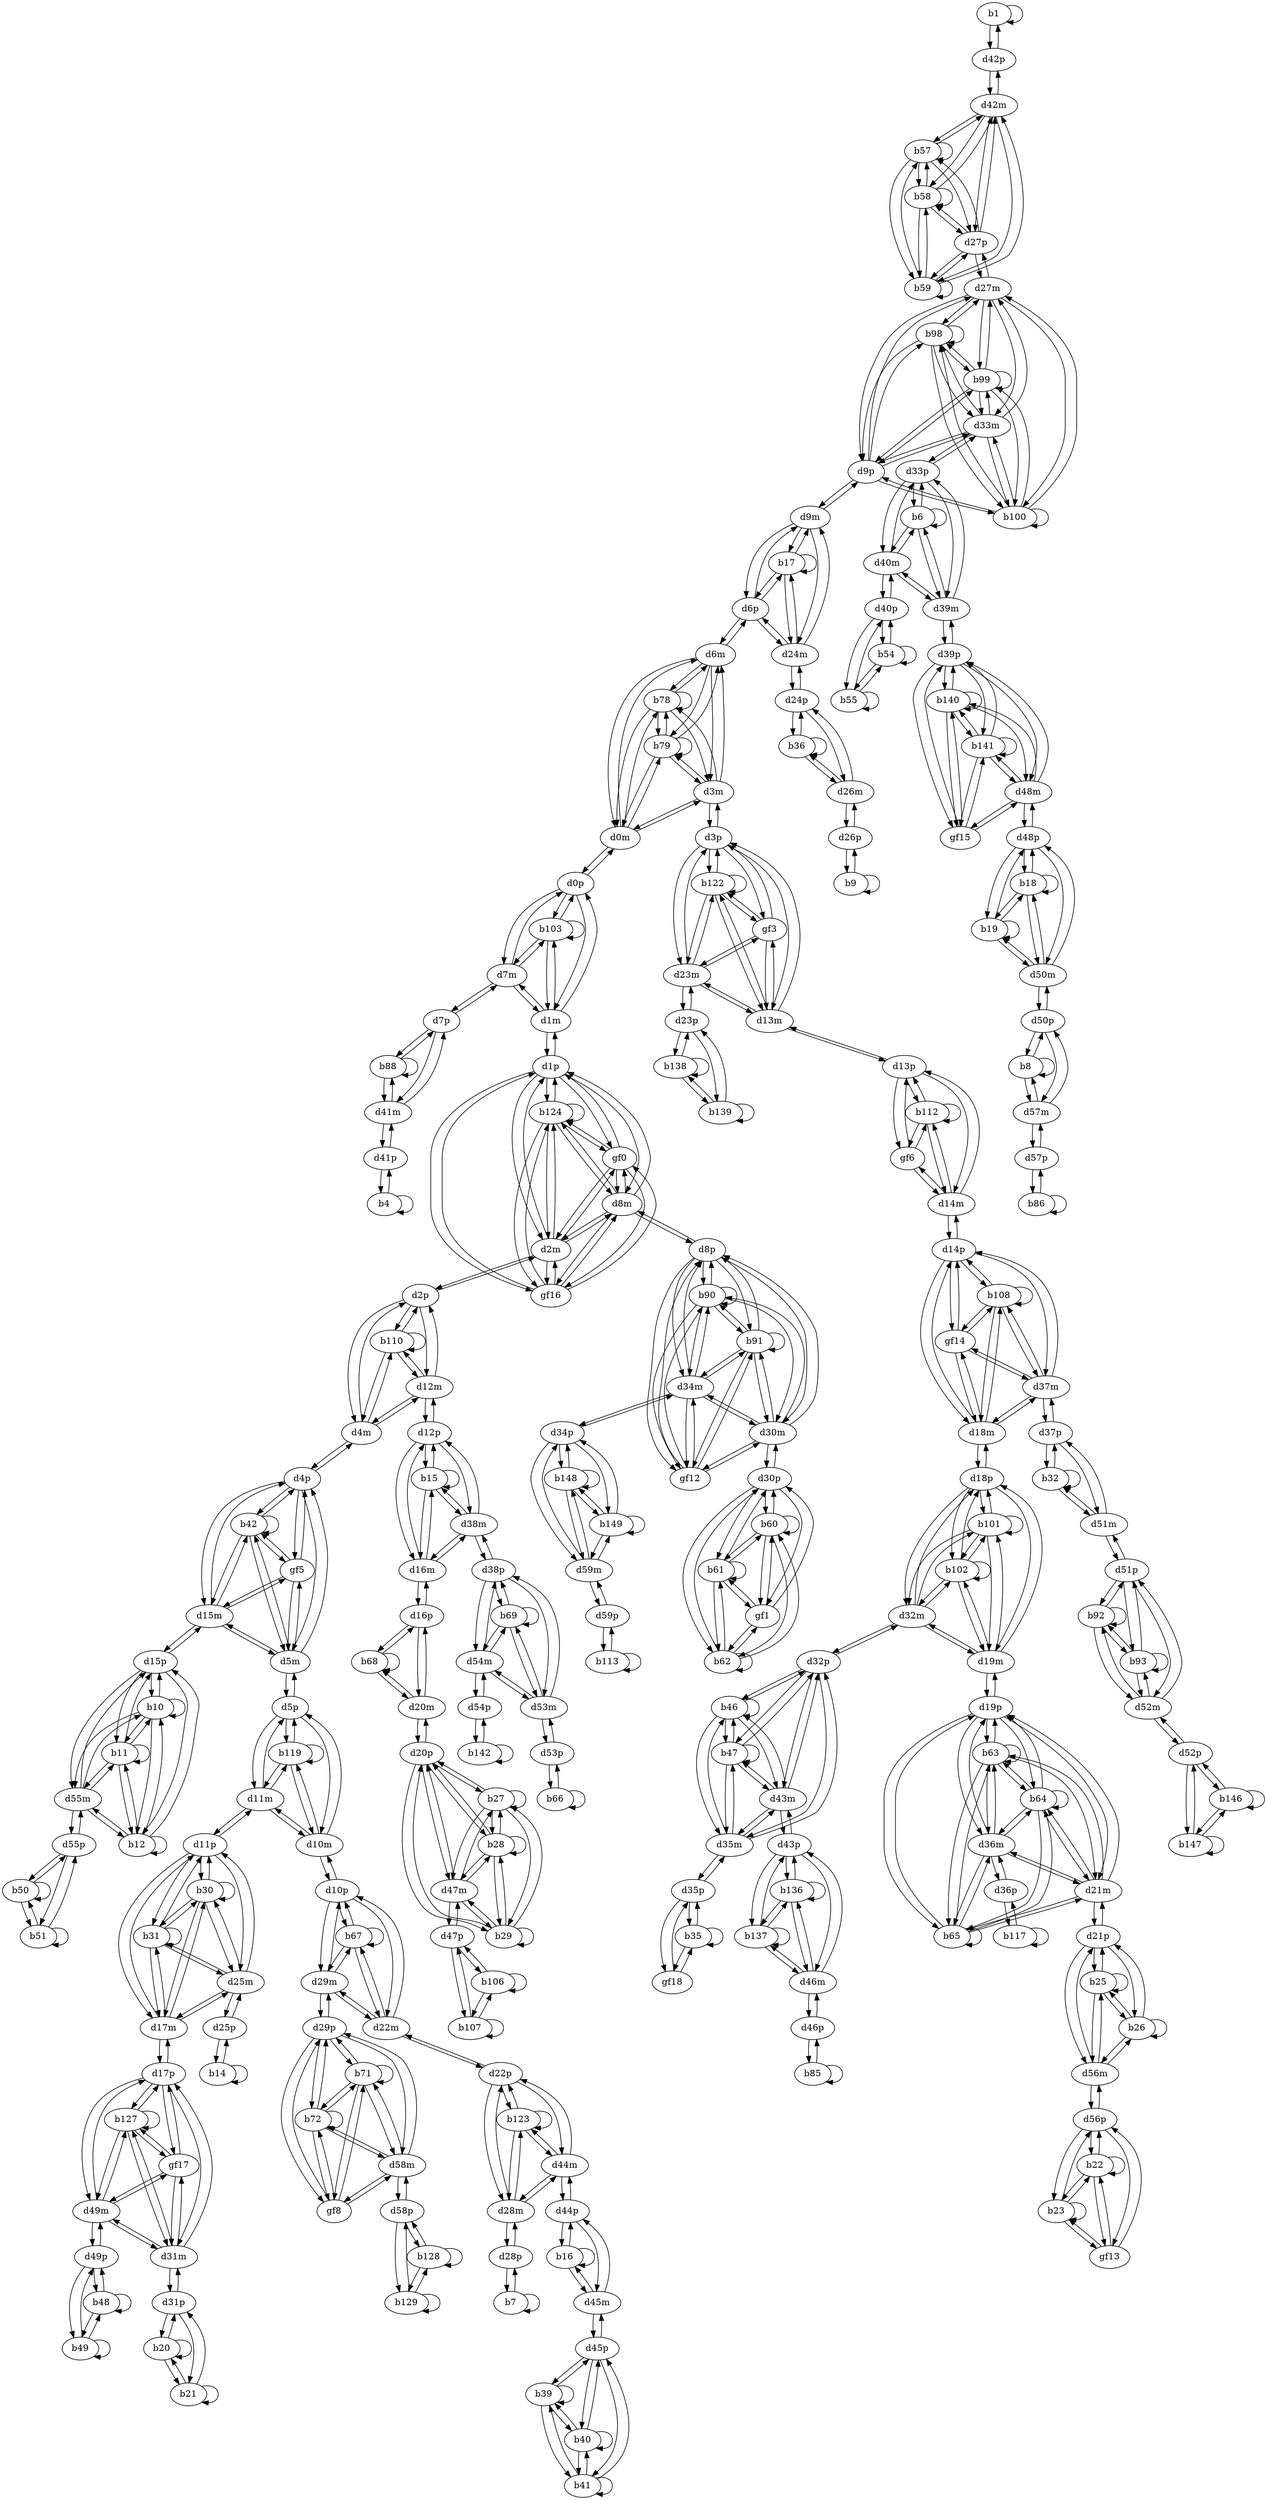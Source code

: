 digraph G {
  b1;
  b4;
  b6;
  b7;
  b8;
  b9;
  b10;
  b11;
  b12;
  b14;
  b15;
  b16;
  b17;
  b18;
  b19;
  b20;
  b21;
  b22;
  b23;
  gf13;
  b25;
  b26;
  b27;
  b28;
  b29;
  b30;
  b31;
  b32;
  b35;
  gf18;
  b36;
  b39;
  b40;
  b41;
  b42;
  gf5;
  b46;
  b47;
  b48;
  b49;
  b50;
  b51;
  b54;
  b55;
  b57;
  b58;
  b59;
  b60;
  b61;
  b62;
  gf1;
  b63;
  b64;
  b65;
  b66;
  b67;
  b68;
  b69;
  b71;
  b72;
  gf8;
  b78;
  b79;
  b85;
  b86;
  b88;
  b90;
  b91;
  gf12;
  b92;
  b93;
  b98;
  b99;
  b100;
  b101;
  b102;
  b103;
  b106;
  b107;
  b108;
  gf14;
  b110;
  b112;
  gf6;
  b113;
  b117;
  b119;
  b122;
  gf3;
  b123;
  b124;
  gf0;
  gf16;
  b127;
  gf17;
  b128;
  b129;
  b136;
  b137;
  b138;
  b139;
  b140;
  b141;
  gf15;
  b142;
  b146;
  b147;
  b148;
  b149;
  d0m;
  d0p;
  d1m;
  d1p;
  d2m;
  d2p;
  d3m;
  d3p;
  d4m;
  d4p;
  d5m;
  d5p;
  d6m;
  d6p;
  d7m;
  d7p;
  d8m;
  d8p;
  d9m;
  d9p;
  d10m;
  d10p;
  d11m;
  d11p;
  d12m;
  d12p;
  d13m;
  d13p;
  d14m;
  d14p;
  d15m;
  d15p;
  d16m;
  d16p;
  d17m;
  d17p;
  d18m;
  d18p;
  d19m;
  d19p;
  d20m;
  d20p;
  d21m;
  d21p;
  d22m;
  d22p;
  d23m;
  d23p;
  d24m;
  d24p;
  d25m;
  d25p;
  d26m;
  d26p;
  d27m;
  d27p;
  d28m;
  d28p;
  d29m;
  d29p;
  d30m;
  d30p;
  d31m;
  d31p;
  d32m;
  d32p;
  d33m;
  d33p;
  d34m;
  d34p;
  d35m;
  d35p;
  d36m;
  d36p;
  d37m;
  d37p;
  d38m;
  d38p;
  d39m;
  d39p;
  d40m;
  d40p;
  d41m;
  d41p;
  d42m;
  d42p;
  d43m;
  d43p;
  d44m;
  d44p;
  d45m;
  d45p;
  d46m;
  d46p;
  d47m;
  d47p;
  d48m;
  d48p;
  d49m;
  d49p;
  d50m;
  d50p;
  d51m;
  d51p;
  d52m;
  d52p;
  d53m;
  d53p;
  d54m;
  d54p;
  d55m;
  d55p;
  d56m;
  d56p;
  d57m;
  d57p;
  d58m;
  d58p;
  d59m;
  d59p;
  b1 -> b1;
  b4 -> b4;
  b6 -> b6;
  b7 -> b7;
  b8 -> b8;
  b9 -> b9;
  b10 -> b10;
  b10 -> b11;
  b10 -> b12;
  b11 -> b10;
  b11 -> b11;
  b11 -> b12;
  b12 -> b10;
  b12 -> b11;
  b12 -> b12;
  b14 -> b14;
  b15 -> b15;
  b16 -> b16;
  b17 -> b17;
  b18 -> b18;
  b18 -> b19;
  b19 -> b18;
  b19 -> b19;
  b20 -> b20;
  b20 -> b21;
  b21 -> b20;
  b21 -> b21;
  b22 -> b22;
  b22 -> b23;
  b22 -> gf13;
  b23 -> b22;
  b23 -> b23;
  b23 -> gf13;
  gf13 -> b22;
  gf13 -> b23;
  b25 -> b25;
  b25 -> b26;
  b26 -> b25;
  b26 -> b26;
  b27 -> b27;
  b27 -> b28;
  b27 -> b29;
  b28 -> b27;
  b28 -> b28;
  b28 -> b29;
  b29 -> b27;
  b29 -> b28;
  b29 -> b29;
  b30 -> b30;
  b30 -> b31;
  b31 -> b30;
  b31 -> b31;
  b32 -> b32;
  b35 -> b35;
  b35 -> gf18;
  gf18 -> b35;
  b36 -> b36;
  b39 -> b39;
  b39 -> b40;
  b39 -> b41;
  b40 -> b39;
  b40 -> b40;
  b40 -> b41;
  b41 -> b39;
  b41 -> b40;
  b41 -> b41;
  b42 -> b42;
  b42 -> gf5;
  gf5 -> b42;
  b46 -> b46;
  b46 -> b47;
  b47 -> b46;
  b47 -> b47;
  b48 -> b48;
  b48 -> b49;
  b49 -> b48;
  b49 -> b49;
  b50 -> b50;
  b50 -> b51;
  b51 -> b50;
  b51 -> b51;
  b54 -> b54;
  b54 -> b55;
  b55 -> b54;
  b55 -> b55;
  b57 -> b57;
  b57 -> b58;
  b57 -> b59;
  b58 -> b57;
  b58 -> b58;
  b58 -> b59;
  b59 -> b57;
  b59 -> b58;
  b59 -> b59;
  b60 -> b60;
  b60 -> b61;
  b60 -> b62;
  b60 -> gf1;
  b61 -> b60;
  b61 -> b61;
  b61 -> b62;
  b61 -> gf1;
  b62 -> b60;
  b62 -> b61;
  b62 -> b62;
  b62 -> gf1;
  gf1 -> b60;
  gf1 -> b61;
  gf1 -> b62;
  b63 -> b63;
  b63 -> b64;
  b63 -> b65;
  b64 -> b63;
  b64 -> b64;
  b64 -> b65;
  b65 -> b63;
  b65 -> b64;
  b65 -> b65;
  b66 -> b66;
  b67 -> b67;
  b68 -> b68;
  b69 -> b69;
  b71 -> b71;
  b71 -> b72;
  b71 -> gf8;
  b72 -> b71;
  b72 -> b72;
  b72 -> gf8;
  gf8 -> b71;
  gf8 -> b72;
  b78 -> b78;
  b78 -> b79;
  b79 -> b78;
  b79 -> b79;
  b85 -> b85;
  b86 -> b86;
  b88 -> b88;
  b90 -> b90;
  b90 -> b91;
  b90 -> gf12;
  b91 -> b90;
  b91 -> b91;
  b91 -> gf12;
  gf12 -> b90;
  gf12 -> b91;
  b92 -> b92;
  b92 -> b93;
  b93 -> b92;
  b93 -> b93;
  b98 -> b98;
  b98 -> b99;
  b98 -> b100;
  b99 -> b98;
  b99 -> b99;
  b99 -> b100;
  b100 -> b98;
  b100 -> b99;
  b100 -> b100;
  b101 -> b101;
  b101 -> b102;
  b102 -> b101;
  b102 -> b102;
  b103 -> b103;
  b106 -> b106;
  b106 -> b107;
  b107 -> b106;
  b107 -> b107;
  b108 -> b108;
  b108 -> gf14;
  gf14 -> b108;
  b110 -> b110;
  b112 -> b112;
  b112 -> gf6;
  gf6 -> b112;
  b113 -> b113;
  b117 -> b117;
  b119 -> b119;
  b122 -> b122;
  b122 -> gf3;
  gf3 -> b122;
  b123 -> b123;
  b124 -> b124;
  b124 -> gf0;
  b124 -> gf16;
  gf0 -> b124;
  gf0 -> gf16;
  gf16 -> b124;
  gf16 -> gf0;
  b127 -> b127;
  b127 -> gf17;
  gf17 -> b127;
  b128 -> b128;
  b128 -> b129;
  b129 -> b128;
  b129 -> b129;
  b136 -> b136;
  b136 -> b137;
  b137 -> b136;
  b137 -> b137;
  b138 -> b138;
  b138 -> b139;
  b139 -> b138;
  b139 -> b139;
  b140 -> b140;
  b140 -> b141;
  b140 -> gf15;
  b141 -> b140;
  b141 -> b141;
  b141 -> gf15;
  gf15 -> b140;
  gf15 -> b141;
  b142 -> b142;
  b146 -> b146;
  b146 -> b147;
  b147 -> b146;
  b147 -> b147;
  b148 -> b148;
  b148 -> b149;
  b149 -> b148;
  b149 -> b149;
  d0m -> d0p;
  d0p -> d0m;
  b78 -> d0m;
  d0m -> b78;
  b79 -> d0m;
  d0m -> b79;
  b103 -> d0p;
  d0p -> b103;
  d1m -> d1p;
  d1p -> d1m;
  b103 -> d1m;
  d1m -> b103;
  b124 -> d1p;
  d1p -> b124;
  gf0 -> d1p;
  d1p -> gf0;
  gf16 -> d1p;
  d1p -> gf16;
  d2m -> d2p;
  d2p -> d2m;
  b124 -> d2m;
  d2m -> b124;
  gf0 -> d2m;
  d2m -> gf0;
  gf16 -> d2m;
  d2m -> gf16;
  b110 -> d2p;
  d2p -> b110;
  d3m -> d3p;
  d3p -> d3m;
  b78 -> d3m;
  d3m -> b78;
  b79 -> d3m;
  d3m -> b79;
  b122 -> d3p;
  d3p -> b122;
  gf3 -> d3p;
  d3p -> gf3;
  d4m -> d4p;
  d4p -> d4m;
  b110 -> d4m;
  d4m -> b110;
  b42 -> d4p;
  d4p -> b42;
  gf5 -> d4p;
  d4p -> gf5;
  d5m -> d5p;
  d5p -> d5m;
  b42 -> d5m;
  d5m -> b42;
  gf5 -> d5m;
  d5m -> gf5;
  b119 -> d5p;
  d5p -> b119;
  d6m -> d6p;
  d6p -> d6m;
  b78 -> d6m;
  d6m -> b78;
  b79 -> d6m;
  d6m -> b79;
  b17 -> d6p;
  d6p -> b17;
  d7m -> d7p;
  d7p -> d7m;
  b103 -> d7m;
  d7m -> b103;
  b88 -> d7p;
  d7p -> b88;
  d8m -> d8p;
  d8p -> d8m;
  b124 -> d8m;
  d8m -> b124;
  gf0 -> d8m;
  d8m -> gf0;
  gf16 -> d8m;
  d8m -> gf16;
  b90 -> d8p;
  d8p -> b90;
  b91 -> d8p;
  d8p -> b91;
  gf12 -> d8p;
  d8p -> gf12;
  d9m -> d9p;
  d9p -> d9m;
  b17 -> d9m;
  d9m -> b17;
  b98 -> d9p;
  d9p -> b98;
  b99 -> d9p;
  d9p -> b99;
  b100 -> d9p;
  d9p -> b100;
  d10m -> d10p;
  d10p -> d10m;
  b119 -> d10m;
  d10m -> b119;
  b67 -> d10p;
  d10p -> b67;
  d11m -> d11p;
  d11p -> d11m;
  b119 -> d11m;
  d11m -> b119;
  b30 -> d11p;
  d11p -> b30;
  b31 -> d11p;
  d11p -> b31;
  d12m -> d12p;
  d12p -> d12m;
  b110 -> d12m;
  d12m -> b110;
  b15 -> d12p;
  d12p -> b15;
  d13m -> d13p;
  d13p -> d13m;
  b122 -> d13m;
  d13m -> b122;
  gf3 -> d13m;
  d13m -> gf3;
  b112 -> d13p;
  d13p -> b112;
  gf6 -> d13p;
  d13p -> gf6;
  d14m -> d14p;
  d14p -> d14m;
  b112 -> d14m;
  d14m -> b112;
  gf6 -> d14m;
  d14m -> gf6;
  b108 -> d14p;
  d14p -> b108;
  gf14 -> d14p;
  d14p -> gf14;
  d15m -> d15p;
  d15p -> d15m;
  b42 -> d15m;
  d15m -> b42;
  gf5 -> d15m;
  d15m -> gf5;
  b10 -> d15p;
  d15p -> b10;
  b11 -> d15p;
  d15p -> b11;
  b12 -> d15p;
  d15p -> b12;
  d16m -> d16p;
  d16p -> d16m;
  b15 -> d16m;
  d16m -> b15;
  b68 -> d16p;
  d16p -> b68;
  d17m -> d17p;
  d17p -> d17m;
  b30 -> d17m;
  d17m -> b30;
  b31 -> d17m;
  d17m -> b31;
  b127 -> d17p;
  d17p -> b127;
  gf17 -> d17p;
  d17p -> gf17;
  d18m -> d18p;
  d18p -> d18m;
  b108 -> d18m;
  d18m -> b108;
  gf14 -> d18m;
  d18m -> gf14;
  b101 -> d18p;
  d18p -> b101;
  b102 -> d18p;
  d18p -> b102;
  d19m -> d19p;
  d19p -> d19m;
  b101 -> d19m;
  d19m -> b101;
  b102 -> d19m;
  d19m -> b102;
  b63 -> d19p;
  d19p -> b63;
  b64 -> d19p;
  d19p -> b64;
  b65 -> d19p;
  d19p -> b65;
  d20m -> d20p;
  d20p -> d20m;
  b68 -> d20m;
  d20m -> b68;
  b27 -> d20p;
  d20p -> b27;
  b28 -> d20p;
  d20p -> b28;
  b29 -> d20p;
  d20p -> b29;
  d21m -> d21p;
  d21p -> d21m;
  b63 -> d21m;
  d21m -> b63;
  b64 -> d21m;
  d21m -> b64;
  b65 -> d21m;
  d21m -> b65;
  b25 -> d21p;
  d21p -> b25;
  b26 -> d21p;
  d21p -> b26;
  d22m -> d22p;
  d22p -> d22m;
  b67 -> d22m;
  d22m -> b67;
  b123 -> d22p;
  d22p -> b123;
  d23m -> d23p;
  d23p -> d23m;
  b122 -> d23m;
  d23m -> b122;
  gf3 -> d23m;
  d23m -> gf3;
  b138 -> d23p;
  d23p -> b138;
  b139 -> d23p;
  d23p -> b139;
  d24m -> d24p;
  d24p -> d24m;
  b17 -> d24m;
  d24m -> b17;
  b36 -> d24p;
  d24p -> b36;
  d25m -> d25p;
  d25p -> d25m;
  b30 -> d25m;
  d25m -> b30;
  b31 -> d25m;
  d25m -> b31;
  b14 -> d25p;
  d25p -> b14;
  d26m -> d26p;
  d26p -> d26m;
  b36 -> d26m;
  d26m -> b36;
  b9 -> d26p;
  d26p -> b9;
  d27m -> d27p;
  d27p -> d27m;
  b98 -> d27m;
  d27m -> b98;
  b99 -> d27m;
  d27m -> b99;
  b100 -> d27m;
  d27m -> b100;
  b57 -> d27p;
  d27p -> b57;
  b58 -> d27p;
  d27p -> b58;
  b59 -> d27p;
  d27p -> b59;
  d28m -> d28p;
  d28p -> d28m;
  b123 -> d28m;
  d28m -> b123;
  b7 -> d28p;
  d28p -> b7;
  d29m -> d29p;
  d29p -> d29m;
  b67 -> d29m;
  d29m -> b67;
  b71 -> d29p;
  d29p -> b71;
  b72 -> d29p;
  d29p -> b72;
  gf8 -> d29p;
  d29p -> gf8;
  d30m -> d30p;
  d30p -> d30m;
  b90 -> d30m;
  d30m -> b90;
  b91 -> d30m;
  d30m -> b91;
  gf12 -> d30m;
  d30m -> gf12;
  b60 -> d30p;
  d30p -> b60;
  b61 -> d30p;
  d30p -> b61;
  b62 -> d30p;
  d30p -> b62;
  gf1 -> d30p;
  d30p -> gf1;
  d31m -> d31p;
  d31p -> d31m;
  b127 -> d31m;
  d31m -> b127;
  gf17 -> d31m;
  d31m -> gf17;
  b20 -> d31p;
  d31p -> b20;
  b21 -> d31p;
  d31p -> b21;
  d32m -> d32p;
  d32p -> d32m;
  b101 -> d32m;
  d32m -> b101;
  b102 -> d32m;
  d32m -> b102;
  b46 -> d32p;
  d32p -> b46;
  b47 -> d32p;
  d32p -> b47;
  d33m -> d33p;
  d33p -> d33m;
  b98 -> d33m;
  d33m -> b98;
  b99 -> d33m;
  d33m -> b99;
  b100 -> d33m;
  d33m -> b100;
  b6 -> d33p;
  d33p -> b6;
  d34m -> d34p;
  d34p -> d34m;
  b90 -> d34m;
  d34m -> b90;
  b91 -> d34m;
  d34m -> b91;
  gf12 -> d34m;
  d34m -> gf12;
  b148 -> d34p;
  d34p -> b148;
  b149 -> d34p;
  d34p -> b149;
  d35m -> d35p;
  d35p -> d35m;
  b46 -> d35m;
  d35m -> b46;
  b47 -> d35m;
  d35m -> b47;
  b35 -> d35p;
  d35p -> b35;
  gf18 -> d35p;
  d35p -> gf18;
  d36m -> d36p;
  d36p -> d36m;
  b63 -> d36m;
  d36m -> b63;
  b64 -> d36m;
  d36m -> b64;
  b65 -> d36m;
  d36m -> b65;
  b117 -> d36p;
  d36p -> b117;
  d37m -> d37p;
  d37p -> d37m;
  b108 -> d37m;
  d37m -> b108;
  gf14 -> d37m;
  d37m -> gf14;
  b32 -> d37p;
  d37p -> b32;
  d38m -> d38p;
  d38p -> d38m;
  b15 -> d38m;
  d38m -> b15;
  b69 -> d38p;
  d38p -> b69;
  d39m -> d39p;
  d39p -> d39m;
  b6 -> d39m;
  d39m -> b6;
  b140 -> d39p;
  d39p -> b140;
  b141 -> d39p;
  d39p -> b141;
  gf15 -> d39p;
  d39p -> gf15;
  d40m -> d40p;
  d40p -> d40m;
  b6 -> d40m;
  d40m -> b6;
  b54 -> d40p;
  d40p -> b54;
  b55 -> d40p;
  d40p -> b55;
  d41m -> d41p;
  d41p -> d41m;
  b88 -> d41m;
  d41m -> b88;
  b4 -> d41p;
  d41p -> b4;
  d42m -> d42p;
  d42p -> d42m;
  b57 -> d42m;
  d42m -> b57;
  b58 -> d42m;
  d42m -> b58;
  b59 -> d42m;
  d42m -> b59;
  b1 -> d42p;
  d42p -> b1;
  d43m -> d43p;
  d43p -> d43m;
  b46 -> d43m;
  d43m -> b46;
  b47 -> d43m;
  d43m -> b47;
  b136 -> d43p;
  d43p -> b136;
  b137 -> d43p;
  d43p -> b137;
  d44m -> d44p;
  d44p -> d44m;
  b123 -> d44m;
  d44m -> b123;
  b16 -> d44p;
  d44p -> b16;
  d45m -> d45p;
  d45p -> d45m;
  b16 -> d45m;
  d45m -> b16;
  b39 -> d45p;
  d45p -> b39;
  b40 -> d45p;
  d45p -> b40;
  b41 -> d45p;
  d45p -> b41;
  d46m -> d46p;
  d46p -> d46m;
  b136 -> d46m;
  d46m -> b136;
  b137 -> d46m;
  d46m -> b137;
  b85 -> d46p;
  d46p -> b85;
  d47m -> d47p;
  d47p -> d47m;
  b27 -> d47m;
  d47m -> b27;
  b28 -> d47m;
  d47m -> b28;
  b29 -> d47m;
  d47m -> b29;
  b106 -> d47p;
  d47p -> b106;
  b107 -> d47p;
  d47p -> b107;
  d48m -> d48p;
  d48p -> d48m;
  b140 -> d48m;
  d48m -> b140;
  b141 -> d48m;
  d48m -> b141;
  gf15 -> d48m;
  d48m -> gf15;
  b18 -> d48p;
  d48p -> b18;
  b19 -> d48p;
  d48p -> b19;
  d49m -> d49p;
  d49p -> d49m;
  b127 -> d49m;
  d49m -> b127;
  gf17 -> d49m;
  d49m -> gf17;
  b48 -> d49p;
  d49p -> b48;
  b49 -> d49p;
  d49p -> b49;
  d50m -> d50p;
  d50p -> d50m;
  b18 -> d50m;
  d50m -> b18;
  b19 -> d50m;
  d50m -> b19;
  b8 -> d50p;
  d50p -> b8;
  d51m -> d51p;
  d51p -> d51m;
  b32 -> d51m;
  d51m -> b32;
  b92 -> d51p;
  d51p -> b92;
  b93 -> d51p;
  d51p -> b93;
  d52m -> d52p;
  d52p -> d52m;
  b92 -> d52m;
  d52m -> b92;
  b93 -> d52m;
  d52m -> b93;
  b146 -> d52p;
  d52p -> b146;
  b147 -> d52p;
  d52p -> b147;
  d53m -> d53p;
  d53p -> d53m;
  b69 -> d53m;
  d53m -> b69;
  b66 -> d53p;
  d53p -> b66;
  d54m -> d54p;
  d54p -> d54m;
  b69 -> d54m;
  d54m -> b69;
  b142 -> d54p;
  d54p -> b142;
  d55m -> d55p;
  d55p -> d55m;
  b10 -> d55m;
  d55m -> b10;
  b11 -> d55m;
  d55m -> b11;
  b12 -> d55m;
  d55m -> b12;
  b50 -> d55p;
  d55p -> b50;
  b51 -> d55p;
  d55p -> b51;
  d56m -> d56p;
  d56p -> d56m;
  b25 -> d56m;
  d56m -> b25;
  b26 -> d56m;
  d56m -> b26;
  b22 -> d56p;
  d56p -> b22;
  b23 -> d56p;
  d56p -> b23;
  gf13 -> d56p;
  d56p -> gf13;
  d57m -> d57p;
  d57p -> d57m;
  b8 -> d57m;
  d57m -> b8;
  b86 -> d57p;
  d57p -> b86;
  d58m -> d58p;
  d58p -> d58m;
  b71 -> d58m;
  d58m -> b71;
  b72 -> d58m;
  d58m -> b72;
  gf8 -> d58m;
  d58m -> gf8;
  b128 -> d58p;
  d58p -> b128;
  b129 -> d58p;
  d58p -> b129;
  d59m -> d59p;
  d59p -> d59m;
  b148 -> d59m;
  d59m -> b148;
  b149 -> d59m;
  d59m -> b149;
  b113 -> d59p;
  d59p -> b113;
  d33p -> d39m;
  d33p -> d40m;
  d39m -> d33p;
  d39m -> d40m;
  d40m -> d33p;
  d40m -> d39m;
  d50p -> d57m;
  d57m -> d50p;
  d15p -> d55m;
  d55m -> d15p;
  d12p -> d16m;
  d12p -> d38m;
  d16m -> d12p;
  d16m -> d38m;
  d38m -> d12p;
  d38m -> d16m;
  d44p -> d45m;
  d45m -> d44p;
  d6p -> d9m;
  d6p -> d24m;
  d9m -> d6p;
  d9m -> d24m;
  d24m -> d6p;
  d24m -> d9m;
  d48p -> d50m;
  d50m -> d48p;
  d21p -> d56m;
  d56m -> d21p;
  d20p -> d47m;
  d47m -> d20p;
  d11p -> d17m;
  d11p -> d25m;
  d17m -> d11p;
  d17m -> d25m;
  d25m -> d11p;
  d25m -> d17m;
  d37p -> d51m;
  d51m -> d37p;
  d24p -> d26m;
  d26m -> d24p;
  d4p -> d5m;
  d4p -> d15m;
  d5m -> d4p;
  d5m -> d15m;
  d15m -> d4p;
  d15m -> d5m;
  d32p -> d35m;
  d32p -> d43m;
  d35m -> d32p;
  d35m -> d43m;
  d43m -> d32p;
  d43m -> d35m;
  d27p -> d42m;
  d42m -> d27p;
  d19p -> d21m;
  d19p -> d36m;
  d21m -> d19p;
  d21m -> d36m;
  d36m -> d19p;
  d36m -> d21m;
  d10p -> d22m;
  d10p -> d29m;
  d22m -> d10p;
  d22m -> d29m;
  d29m -> d10p;
  d29m -> d22m;
  d16p -> d20m;
  d20m -> d16p;
  d38p -> d53m;
  d38p -> d54m;
  d53m -> d38p;
  d53m -> d54m;
  d54m -> d38p;
  d54m -> d53m;
  d29p -> d58m;
  d58m -> d29p;
  d0m -> d3m;
  d0m -> d6m;
  d3m -> d0m;
  d3m -> d6m;
  d6m -> d0m;
  d6m -> d3m;
  d7p -> d41m;
  d41m -> d7p;
  d8p -> d30m;
  d8p -> d34m;
  d30m -> d8p;
  d30m -> d34m;
  d34m -> d8p;
  d34m -> d30m;
  d51p -> d52m;
  d52m -> d51p;
  d9p -> d27m;
  d9p -> d33m;
  d27m -> d9p;
  d27m -> d33m;
  d33m -> d9p;
  d33m -> d27m;
  d18p -> d19m;
  d18p -> d32m;
  d19m -> d18p;
  d19m -> d32m;
  d32m -> d18p;
  d32m -> d19m;
  d0p -> d1m;
  d0p -> d7m;
  d1m -> d0p;
  d1m -> d7m;
  d7m -> d0p;
  d7m -> d1m;
  d14p -> d18m;
  d14p -> d37m;
  d18m -> d14p;
  d18m -> d37m;
  d37m -> d14p;
  d37m -> d18m;
  d2p -> d4m;
  d2p -> d12m;
  d4m -> d2p;
  d4m -> d12m;
  d12m -> d2p;
  d12m -> d4m;
  d13p -> d14m;
  d14m -> d13p;
  d5p -> d10m;
  d5p -> d11m;
  d10m -> d5p;
  d10m -> d11m;
  d11m -> d5p;
  d11m -> d10m;
  d3p -> d13m;
  d3p -> d23m;
  d13m -> d3p;
  d13m -> d23m;
  d23m -> d3p;
  d23m -> d13m;
  d22p -> d28m;
  d22p -> d44m;
  d28m -> d22p;
  d28m -> d44m;
  d44m -> d22p;
  d44m -> d28m;
  d1p -> d2m;
  d1p -> d8m;
  d2m -> d1p;
  d2m -> d8m;
  d8m -> d1p;
  d8m -> d2m;
  d17p -> d31m;
  d17p -> d49m;
  d31m -> d17p;
  d31m -> d49m;
  d49m -> d17p;
  d49m -> d31m;
  d43p -> d46m;
  d46m -> d43p;
  d39p -> d48m;
  d48m -> d39p;
  d34p -> d59m;
  d59m -> d34p;
}
